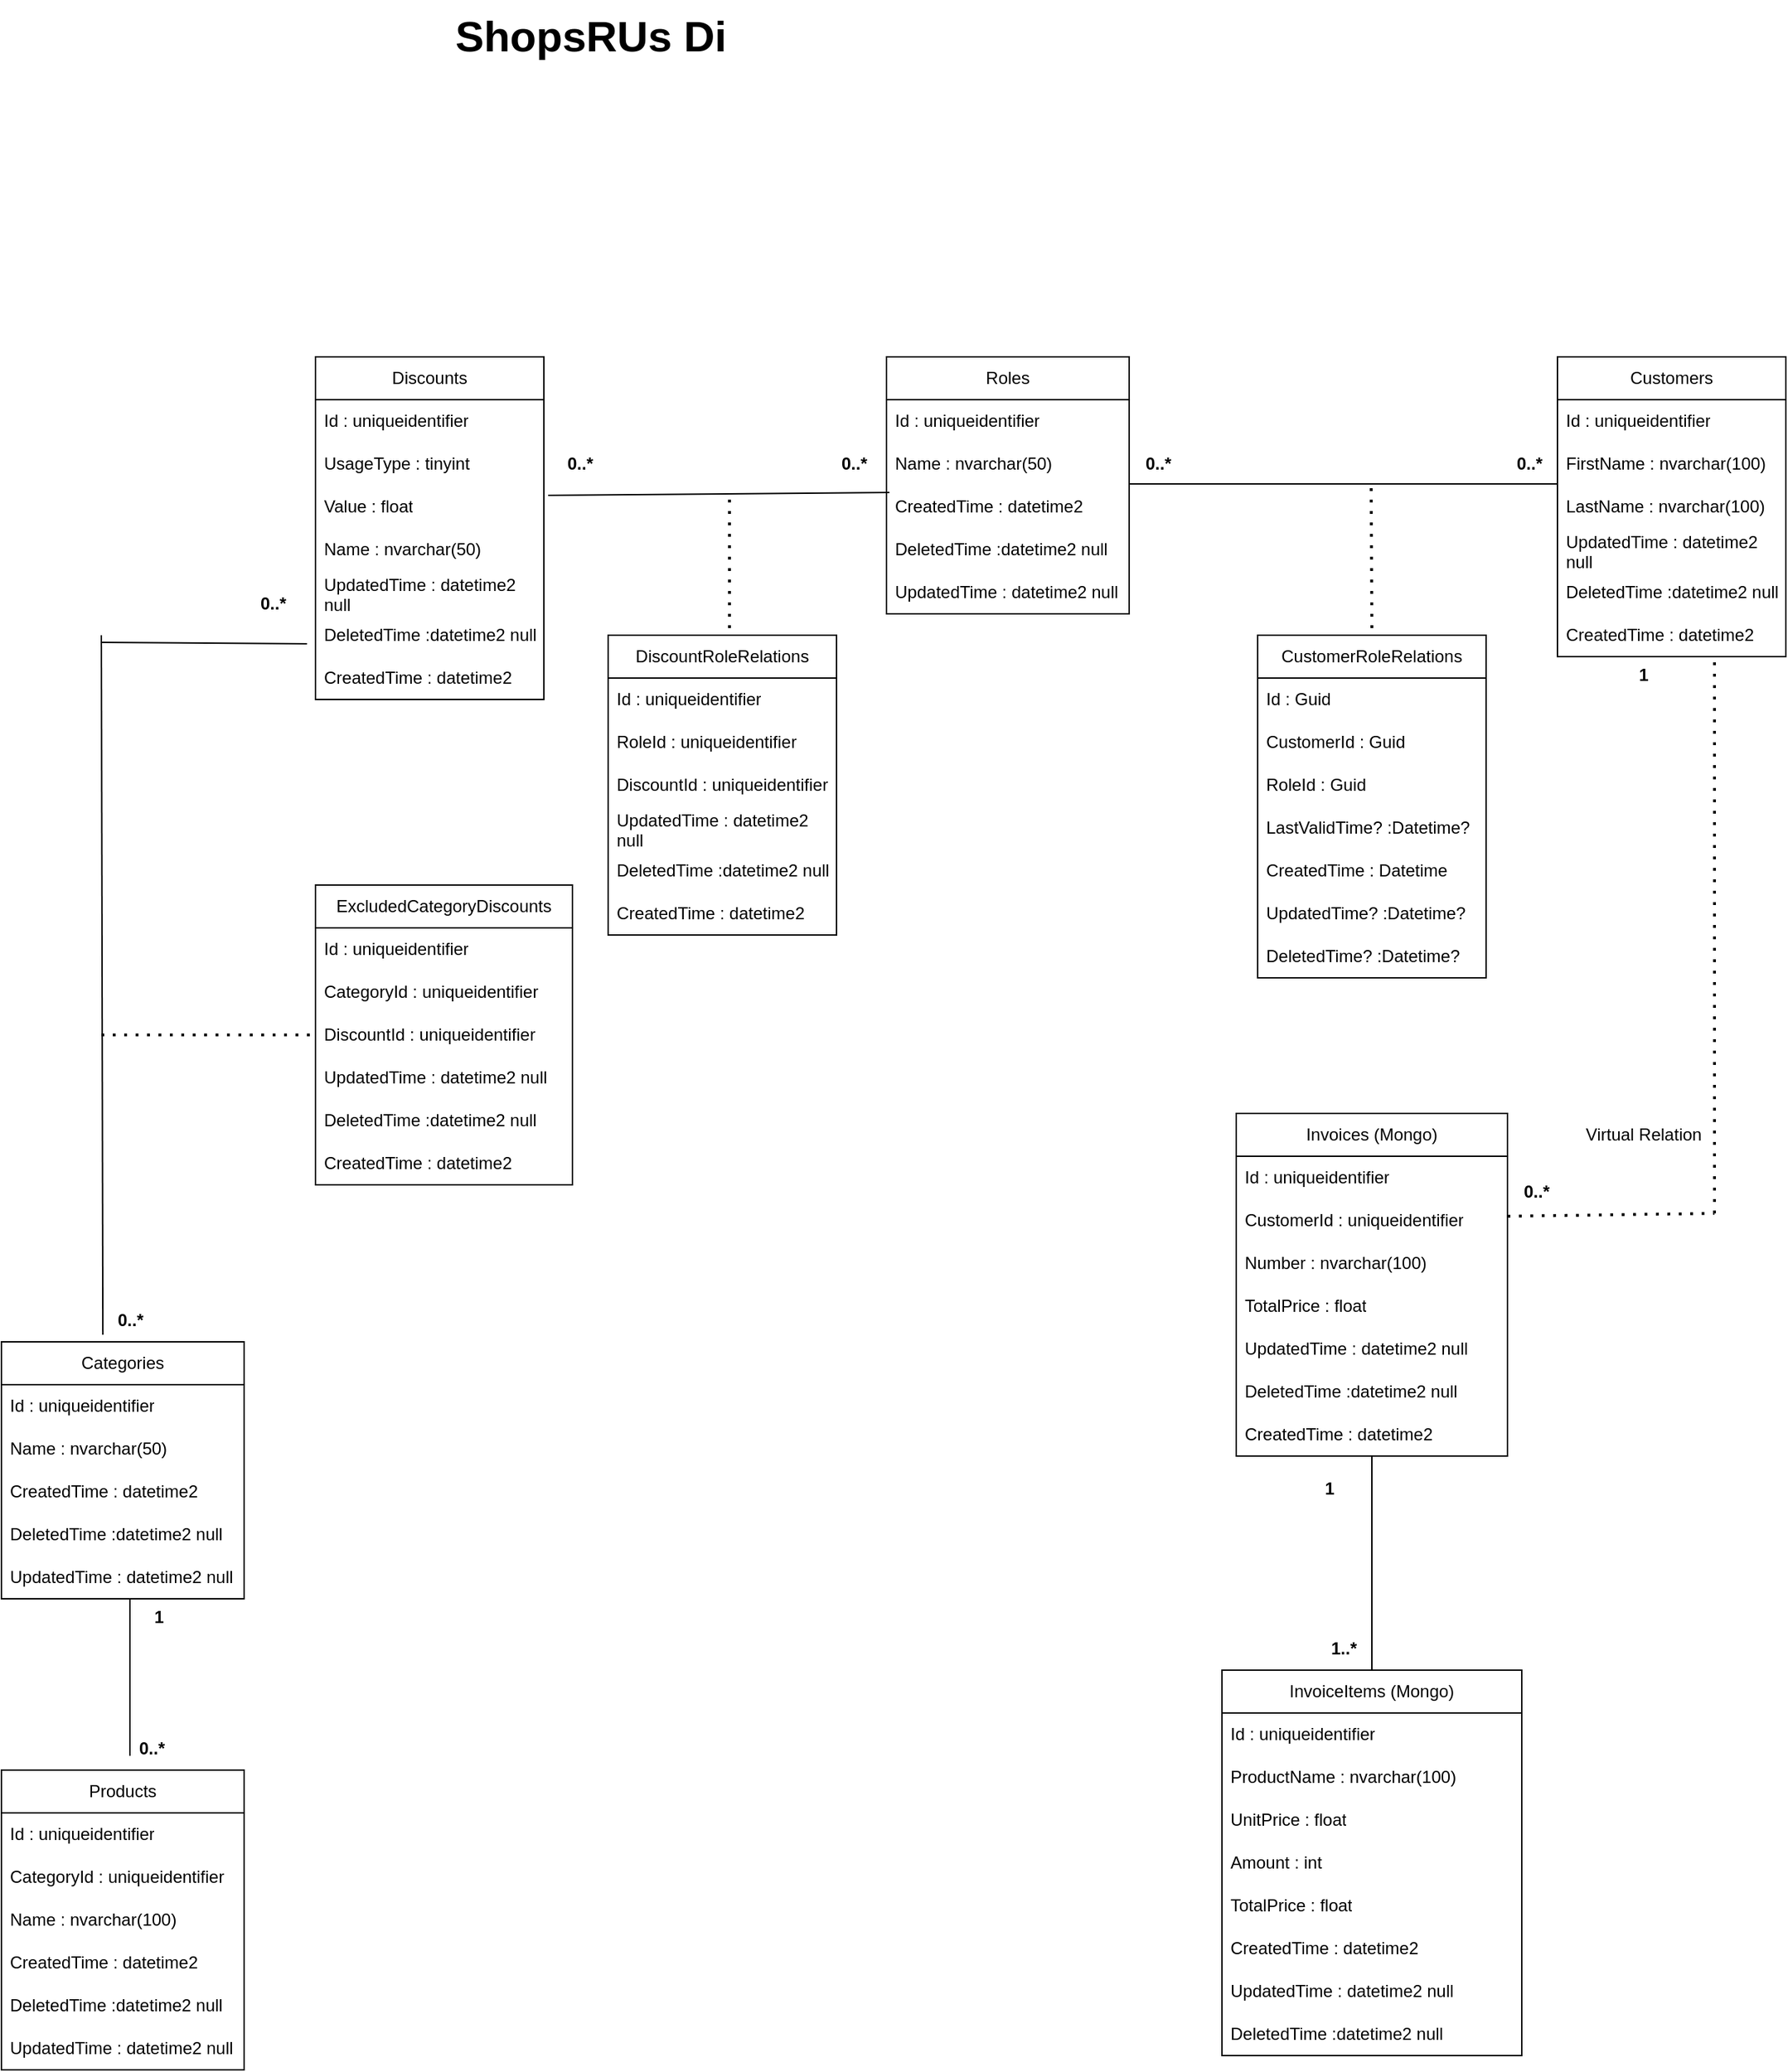 <mxfile version="22.1.4" type="device">
  <diagram name="Sayfa -1" id="7qxXztBGcV34k3pvfBL3">
    <mxGraphModel dx="2261" dy="750" grid="1" gridSize="10" guides="1" tooltips="1" connect="1" arrows="1" fold="1" page="1" pageScale="1" pageWidth="827" pageHeight="1169" math="0" shadow="0">
      <root>
        <mxCell id="0" />
        <mxCell id="1" parent="0" />
        <mxCell id="mPeZ0wH-B78tG0vEsMiY-11" value="Roles" style="swimlane;fontStyle=0;childLayout=stackLayout;horizontal=1;startSize=30;horizontalStack=0;resizeParent=1;resizeParentMax=0;resizeLast=0;collapsible=1;marginBottom=0;whiteSpace=wrap;html=1;" parent="1" vertex="1">
          <mxGeometry x="470" y="290" width="170" height="180" as="geometry" />
        </mxCell>
        <mxCell id="mPeZ0wH-B78tG0vEsMiY-12" value="Id : uniqueidentifier" style="text;strokeColor=none;fillColor=none;align=left;verticalAlign=middle;spacingLeft=4;spacingRight=4;overflow=hidden;points=[[0,0.5],[1,0.5]];portConstraint=eastwest;rotatable=0;whiteSpace=wrap;html=1;" parent="mPeZ0wH-B78tG0vEsMiY-11" vertex="1">
          <mxGeometry y="30" width="170" height="30" as="geometry" />
        </mxCell>
        <mxCell id="mPeZ0wH-B78tG0vEsMiY-16" value="Name : nvarchar(50)" style="text;strokeColor=none;fillColor=none;align=left;verticalAlign=middle;spacingLeft=4;spacingRight=4;overflow=hidden;points=[[0,0.5],[1,0.5]];portConstraint=eastwest;rotatable=0;whiteSpace=wrap;html=1;" parent="mPeZ0wH-B78tG0vEsMiY-11" vertex="1">
          <mxGeometry y="60" width="170" height="30" as="geometry" />
        </mxCell>
        <mxCell id="mPeZ0wH-B78tG0vEsMiY-35" value="CreatedTime :&amp;nbsp;datetime2" style="text;strokeColor=none;fillColor=none;align=left;verticalAlign=middle;spacingLeft=4;spacingRight=4;overflow=hidden;points=[[0,0.5],[1,0.5]];portConstraint=eastwest;rotatable=0;whiteSpace=wrap;html=1;" parent="mPeZ0wH-B78tG0vEsMiY-11" vertex="1">
          <mxGeometry y="90" width="170" height="30" as="geometry" />
        </mxCell>
        <mxCell id="mPeZ0wH-B78tG0vEsMiY-37" value="DeletedTime :datetime2 null" style="text;strokeColor=none;fillColor=none;align=left;verticalAlign=middle;spacingLeft=4;spacingRight=4;overflow=hidden;points=[[0,0.5],[1,0.5]];portConstraint=eastwest;rotatable=0;whiteSpace=wrap;html=1;" parent="mPeZ0wH-B78tG0vEsMiY-11" vertex="1">
          <mxGeometry y="120" width="170" height="30" as="geometry" />
        </mxCell>
        <mxCell id="mPeZ0wH-B78tG0vEsMiY-36" value="UpdatedTime :&amp;nbsp;datetime2 null" style="text;strokeColor=none;fillColor=none;align=left;verticalAlign=middle;spacingLeft=4;spacingRight=4;overflow=hidden;points=[[0,0.5],[1,0.5]];portConstraint=eastwest;rotatable=0;whiteSpace=wrap;html=1;" parent="mPeZ0wH-B78tG0vEsMiY-11" vertex="1">
          <mxGeometry y="150" width="170" height="30" as="geometry" />
        </mxCell>
        <mxCell id="mPeZ0wH-B78tG0vEsMiY-24" value="CustomerRoleRelations" style="swimlane;fontStyle=0;childLayout=stackLayout;horizontal=1;startSize=30;horizontalStack=0;resizeParent=1;resizeParentMax=0;resizeLast=0;collapsible=1;marginBottom=0;whiteSpace=wrap;html=1;" parent="1" vertex="1">
          <mxGeometry x="730" y="485" width="160" height="240" as="geometry" />
        </mxCell>
        <mxCell id="mPeZ0wH-B78tG0vEsMiY-25" value="Id : Guid" style="text;strokeColor=none;fillColor=none;align=left;verticalAlign=middle;spacingLeft=4;spacingRight=4;overflow=hidden;points=[[0,0.5],[1,0.5]];portConstraint=eastwest;rotatable=0;whiteSpace=wrap;html=1;" parent="mPeZ0wH-B78tG0vEsMiY-24" vertex="1">
          <mxGeometry y="30" width="160" height="30" as="geometry" />
        </mxCell>
        <mxCell id="mPeZ0wH-B78tG0vEsMiY-26" value="CustomerId : Guid" style="text;strokeColor=none;fillColor=none;align=left;verticalAlign=middle;spacingLeft=4;spacingRight=4;overflow=hidden;points=[[0,0.5],[1,0.5]];portConstraint=eastwest;rotatable=0;whiteSpace=wrap;html=1;" parent="mPeZ0wH-B78tG0vEsMiY-24" vertex="1">
          <mxGeometry y="60" width="160" height="30" as="geometry" />
        </mxCell>
        <mxCell id="mPeZ0wH-B78tG0vEsMiY-30" value="RoleId : Guid" style="text;strokeColor=none;fillColor=none;align=left;verticalAlign=middle;spacingLeft=4;spacingRight=4;overflow=hidden;points=[[0,0.5],[1,0.5]];portConstraint=eastwest;rotatable=0;whiteSpace=wrap;html=1;" parent="mPeZ0wH-B78tG0vEsMiY-24" vertex="1">
          <mxGeometry y="90" width="160" height="30" as="geometry" />
        </mxCell>
        <mxCell id="mPeZ0wH-B78tG0vEsMiY-31" value="LastValidTime? :Datetime?" style="text;strokeColor=none;fillColor=none;align=left;verticalAlign=middle;spacingLeft=4;spacingRight=4;overflow=hidden;points=[[0,0.5],[1,0.5]];portConstraint=eastwest;rotatable=0;whiteSpace=wrap;html=1;" parent="mPeZ0wH-B78tG0vEsMiY-24" vertex="1">
          <mxGeometry y="120" width="160" height="30" as="geometry" />
        </mxCell>
        <mxCell id="mPeZ0wH-B78tG0vEsMiY-27" value="CreatedTime : Datetime" style="text;strokeColor=none;fillColor=none;align=left;verticalAlign=middle;spacingLeft=4;spacingRight=4;overflow=hidden;points=[[0,0.5],[1,0.5]];portConstraint=eastwest;rotatable=0;whiteSpace=wrap;html=1;" parent="mPeZ0wH-B78tG0vEsMiY-24" vertex="1">
          <mxGeometry y="150" width="160" height="30" as="geometry" />
        </mxCell>
        <mxCell id="mPeZ0wH-B78tG0vEsMiY-28" value="UpdatedTime? :Datetime?" style="text;strokeColor=none;fillColor=none;align=left;verticalAlign=middle;spacingLeft=4;spacingRight=4;overflow=hidden;points=[[0,0.5],[1,0.5]];portConstraint=eastwest;rotatable=0;whiteSpace=wrap;html=1;" parent="mPeZ0wH-B78tG0vEsMiY-24" vertex="1">
          <mxGeometry y="180" width="160" height="30" as="geometry" />
        </mxCell>
        <mxCell id="mPeZ0wH-B78tG0vEsMiY-29" value="DeletedTime? :Datetime?" style="text;strokeColor=none;fillColor=none;align=left;verticalAlign=middle;spacingLeft=4;spacingRight=4;overflow=hidden;points=[[0,0.5],[1,0.5]];portConstraint=eastwest;rotatable=0;whiteSpace=wrap;html=1;" parent="mPeZ0wH-B78tG0vEsMiY-24" vertex="1">
          <mxGeometry y="210" width="160" height="30" as="geometry" />
        </mxCell>
        <mxCell id="mPeZ0wH-B78tG0vEsMiY-56" value="Customers" style="swimlane;fontStyle=0;childLayout=stackLayout;horizontal=1;startSize=30;horizontalStack=0;resizeParent=1;resizeParentMax=0;resizeLast=0;collapsible=1;marginBottom=0;whiteSpace=wrap;html=1;" parent="1" vertex="1">
          <mxGeometry x="940" y="290" width="160" height="210" as="geometry" />
        </mxCell>
        <mxCell id="mPeZ0wH-B78tG0vEsMiY-57" value="Id : uniqueidentifier" style="text;strokeColor=none;fillColor=none;align=left;verticalAlign=middle;spacingLeft=4;spacingRight=4;overflow=hidden;points=[[0,0.5],[1,0.5]];portConstraint=eastwest;rotatable=0;whiteSpace=wrap;html=1;" parent="mPeZ0wH-B78tG0vEsMiY-56" vertex="1">
          <mxGeometry y="30" width="160" height="30" as="geometry" />
        </mxCell>
        <mxCell id="mPeZ0wH-B78tG0vEsMiY-61" value="FirstName : nvarchar(100)" style="text;strokeColor=none;fillColor=none;align=left;verticalAlign=middle;spacingLeft=4;spacingRight=4;overflow=hidden;points=[[0,0.5],[1,0.5]];portConstraint=eastwest;rotatable=0;whiteSpace=wrap;html=1;" parent="mPeZ0wH-B78tG0vEsMiY-56" vertex="1">
          <mxGeometry y="60" width="160" height="30" as="geometry" />
        </mxCell>
        <mxCell id="mPeZ0wH-B78tG0vEsMiY-68" value="LastName : nvarchar(100)" style="text;strokeColor=none;fillColor=none;align=left;verticalAlign=middle;spacingLeft=4;spacingRight=4;overflow=hidden;points=[[0,0.5],[1,0.5]];portConstraint=eastwest;rotatable=0;whiteSpace=wrap;html=1;" parent="mPeZ0wH-B78tG0vEsMiY-56" vertex="1">
          <mxGeometry y="90" width="160" height="30" as="geometry" />
        </mxCell>
        <mxCell id="mPeZ0wH-B78tG0vEsMiY-58" value="UpdatedTime :&amp;nbsp;datetime2 null" style="text;strokeColor=none;fillColor=none;align=left;verticalAlign=middle;spacingLeft=4;spacingRight=4;overflow=hidden;points=[[0,0.5],[1,0.5]];portConstraint=eastwest;rotatable=0;whiteSpace=wrap;html=1;" parent="mPeZ0wH-B78tG0vEsMiY-56" vertex="1">
          <mxGeometry y="120" width="160" height="30" as="geometry" />
        </mxCell>
        <mxCell id="mPeZ0wH-B78tG0vEsMiY-59" value="DeletedTime :datetime2 null" style="text;strokeColor=none;fillColor=none;align=left;verticalAlign=middle;spacingLeft=4;spacingRight=4;overflow=hidden;points=[[0,0.5],[1,0.5]];portConstraint=eastwest;rotatable=0;whiteSpace=wrap;html=1;" parent="mPeZ0wH-B78tG0vEsMiY-56" vertex="1">
          <mxGeometry y="150" width="160" height="30" as="geometry" />
        </mxCell>
        <mxCell id="mPeZ0wH-B78tG0vEsMiY-60" value="CreatedTime :&amp;nbsp;datetime2" style="text;strokeColor=none;fillColor=none;align=left;verticalAlign=middle;spacingLeft=4;spacingRight=4;overflow=hidden;points=[[0,0.5],[1,0.5]];portConstraint=eastwest;rotatable=0;whiteSpace=wrap;html=1;" parent="mPeZ0wH-B78tG0vEsMiY-56" vertex="1">
          <mxGeometry y="180" width="160" height="30" as="geometry" />
        </mxCell>
        <mxCell id="mPeZ0wH-B78tG0vEsMiY-74" value="Discounts" style="swimlane;fontStyle=0;childLayout=stackLayout;horizontal=1;startSize=30;horizontalStack=0;resizeParent=1;resizeParentMax=0;resizeLast=0;collapsible=1;marginBottom=0;whiteSpace=wrap;html=1;" parent="1" vertex="1">
          <mxGeometry x="70" y="290" width="160" height="240" as="geometry" />
        </mxCell>
        <mxCell id="mPeZ0wH-B78tG0vEsMiY-75" value="Id : uniqueidentifier" style="text;strokeColor=none;fillColor=none;align=left;verticalAlign=middle;spacingLeft=4;spacingRight=4;overflow=hidden;points=[[0,0.5],[1,0.5]];portConstraint=eastwest;rotatable=0;whiteSpace=wrap;html=1;" parent="mPeZ0wH-B78tG0vEsMiY-74" vertex="1">
          <mxGeometry y="30" width="160" height="30" as="geometry" />
        </mxCell>
        <mxCell id="mPeZ0wH-B78tG0vEsMiY-102" value="UsageType :&amp;nbsp;tinyint" style="text;strokeColor=none;fillColor=none;align=left;verticalAlign=middle;spacingLeft=4;spacingRight=4;overflow=hidden;points=[[0,0.5],[1,0.5]];portConstraint=eastwest;rotatable=0;whiteSpace=wrap;html=1;" parent="mPeZ0wH-B78tG0vEsMiY-74" vertex="1">
          <mxGeometry y="60" width="160" height="30" as="geometry" />
        </mxCell>
        <mxCell id="mPeZ0wH-B78tG0vEsMiY-103" value="Value :&amp;nbsp;float" style="text;strokeColor=none;fillColor=none;align=left;verticalAlign=middle;spacingLeft=4;spacingRight=4;overflow=hidden;points=[[0,0.5],[1,0.5]];portConstraint=eastwest;rotatable=0;whiteSpace=wrap;html=1;" parent="mPeZ0wH-B78tG0vEsMiY-74" vertex="1">
          <mxGeometry y="90" width="160" height="30" as="geometry" />
        </mxCell>
        <mxCell id="mPeZ0wH-B78tG0vEsMiY-79" value="Name : nvarchar(50)" style="text;strokeColor=none;fillColor=none;align=left;verticalAlign=middle;spacingLeft=4;spacingRight=4;overflow=hidden;points=[[0,0.5],[1,0.5]];portConstraint=eastwest;rotatable=0;whiteSpace=wrap;html=1;" parent="mPeZ0wH-B78tG0vEsMiY-74" vertex="1">
          <mxGeometry y="120" width="160" height="30" as="geometry" />
        </mxCell>
        <mxCell id="mPeZ0wH-B78tG0vEsMiY-76" value="UpdatedTime :&amp;nbsp;datetime2 null" style="text;strokeColor=none;fillColor=none;align=left;verticalAlign=middle;spacingLeft=4;spacingRight=4;overflow=hidden;points=[[0,0.5],[1,0.5]];portConstraint=eastwest;rotatable=0;whiteSpace=wrap;html=1;" parent="mPeZ0wH-B78tG0vEsMiY-74" vertex="1">
          <mxGeometry y="150" width="160" height="30" as="geometry" />
        </mxCell>
        <mxCell id="mPeZ0wH-B78tG0vEsMiY-77" value="DeletedTime :datetime2 null" style="text;strokeColor=none;fillColor=none;align=left;verticalAlign=middle;spacingLeft=4;spacingRight=4;overflow=hidden;points=[[0,0.5],[1,0.5]];portConstraint=eastwest;rotatable=0;whiteSpace=wrap;html=1;" parent="mPeZ0wH-B78tG0vEsMiY-74" vertex="1">
          <mxGeometry y="180" width="160" height="30" as="geometry" />
        </mxCell>
        <mxCell id="mPeZ0wH-B78tG0vEsMiY-78" value="CreatedTime :&amp;nbsp;datetime2" style="text;strokeColor=none;fillColor=none;align=left;verticalAlign=middle;spacingLeft=4;spacingRight=4;overflow=hidden;points=[[0,0.5],[1,0.5]];portConstraint=eastwest;rotatable=0;whiteSpace=wrap;html=1;" parent="mPeZ0wH-B78tG0vEsMiY-74" vertex="1">
          <mxGeometry y="210" width="160" height="30" as="geometry" />
        </mxCell>
        <mxCell id="mPeZ0wH-B78tG0vEsMiY-80" value="DiscountRoleRelations" style="swimlane;fontStyle=0;childLayout=stackLayout;horizontal=1;startSize=30;horizontalStack=0;resizeParent=1;resizeParentMax=0;resizeLast=0;collapsible=1;marginBottom=0;whiteSpace=wrap;html=1;" parent="1" vertex="1">
          <mxGeometry x="275" y="485" width="160" height="210" as="geometry" />
        </mxCell>
        <mxCell id="mPeZ0wH-B78tG0vEsMiY-81" value="Id : uniqueidentifier" style="text;strokeColor=none;fillColor=none;align=left;verticalAlign=middle;spacingLeft=4;spacingRight=4;overflow=hidden;points=[[0,0.5],[1,0.5]];portConstraint=eastwest;rotatable=0;whiteSpace=wrap;html=1;" parent="mPeZ0wH-B78tG0vEsMiY-80" vertex="1">
          <mxGeometry y="30" width="160" height="30" as="geometry" />
        </mxCell>
        <mxCell id="mPeZ0wH-B78tG0vEsMiY-82" value="RoleId : uniqueidentifier" style="text;strokeColor=none;fillColor=none;align=left;verticalAlign=middle;spacingLeft=4;spacingRight=4;overflow=hidden;points=[[0,0.5],[1,0.5]];portConstraint=eastwest;rotatable=0;whiteSpace=wrap;html=1;" parent="mPeZ0wH-B78tG0vEsMiY-80" vertex="1">
          <mxGeometry y="60" width="160" height="30" as="geometry" />
        </mxCell>
        <mxCell id="mPeZ0wH-B78tG0vEsMiY-86" value="DiscountId : uniqueidentifier" style="text;strokeColor=none;fillColor=none;align=left;verticalAlign=middle;spacingLeft=4;spacingRight=4;overflow=hidden;points=[[0,0.5],[1,0.5]];portConstraint=eastwest;rotatable=0;whiteSpace=wrap;html=1;" parent="mPeZ0wH-B78tG0vEsMiY-80" vertex="1">
          <mxGeometry y="90" width="160" height="30" as="geometry" />
        </mxCell>
        <mxCell id="mPeZ0wH-B78tG0vEsMiY-83" value="UpdatedTime :&amp;nbsp;datetime2 null" style="text;strokeColor=none;fillColor=none;align=left;verticalAlign=middle;spacingLeft=4;spacingRight=4;overflow=hidden;points=[[0,0.5],[1,0.5]];portConstraint=eastwest;rotatable=0;whiteSpace=wrap;html=1;" parent="mPeZ0wH-B78tG0vEsMiY-80" vertex="1">
          <mxGeometry y="120" width="160" height="30" as="geometry" />
        </mxCell>
        <mxCell id="mPeZ0wH-B78tG0vEsMiY-84" value="DeletedTime :datetime2 null" style="text;strokeColor=none;fillColor=none;align=left;verticalAlign=middle;spacingLeft=4;spacingRight=4;overflow=hidden;points=[[0,0.5],[1,0.5]];portConstraint=eastwest;rotatable=0;whiteSpace=wrap;html=1;" parent="mPeZ0wH-B78tG0vEsMiY-80" vertex="1">
          <mxGeometry y="150" width="160" height="30" as="geometry" />
        </mxCell>
        <mxCell id="mPeZ0wH-B78tG0vEsMiY-85" value="CreatedTime :&amp;nbsp;datetime2" style="text;strokeColor=none;fillColor=none;align=left;verticalAlign=middle;spacingLeft=4;spacingRight=4;overflow=hidden;points=[[0,0.5],[1,0.5]];portConstraint=eastwest;rotatable=0;whiteSpace=wrap;html=1;" parent="mPeZ0wH-B78tG0vEsMiY-80" vertex="1">
          <mxGeometry y="180" width="160" height="30" as="geometry" />
        </mxCell>
        <mxCell id="mPeZ0wH-B78tG0vEsMiY-89" value="" style="endArrow=none;html=1;rounded=0;exitX=1.019;exitY=0.233;exitDx=0;exitDy=0;entryX=0.012;entryY=0.167;entryDx=0;entryDy=0;entryPerimeter=0;exitPerimeter=0;" parent="1" source="mPeZ0wH-B78tG0vEsMiY-103" target="mPeZ0wH-B78tG0vEsMiY-35" edge="1">
          <mxGeometry width="50" height="50" relative="1" as="geometry">
            <mxPoint x="720" y="550" as="sourcePoint" />
            <mxPoint x="770" y="500" as="targetPoint" />
          </mxGeometry>
        </mxCell>
        <mxCell id="mPeZ0wH-B78tG0vEsMiY-90" value="&lt;b&gt;0..*&lt;/b&gt;" style="text;html=1;align=center;verticalAlign=middle;resizable=0;points=[];autosize=1;strokeColor=none;fillColor=none;" parent="1" vertex="1">
          <mxGeometry x="235" y="350" width="40" height="30" as="geometry" />
        </mxCell>
        <mxCell id="mPeZ0wH-B78tG0vEsMiY-91" value="&lt;b&gt;0..*&lt;/b&gt;" style="text;html=1;align=center;verticalAlign=middle;resizable=0;points=[];autosize=1;strokeColor=none;fillColor=none;" parent="1" vertex="1">
          <mxGeometry x="427" y="350" width="40" height="30" as="geometry" />
        </mxCell>
        <mxCell id="mPeZ0wH-B78tG0vEsMiY-92" value="" style="endArrow=none;dashed=1;html=1;dashPattern=1 3;strokeWidth=2;rounded=0;" parent="1" edge="1">
          <mxGeometry width="50" height="50" relative="1" as="geometry">
            <mxPoint x="360" y="480" as="sourcePoint" />
            <mxPoint x="360" y="390" as="targetPoint" />
          </mxGeometry>
        </mxCell>
        <mxCell id="mPeZ0wH-B78tG0vEsMiY-93" value="" style="endArrow=none;html=1;rounded=0;exitX=1.013;exitY=0.1;exitDx=0;exitDy=0;exitPerimeter=0;entryX=0;entryY=-0.033;entryDx=0;entryDy=0;entryPerimeter=0;" parent="1" target="mPeZ0wH-B78tG0vEsMiY-68" edge="1">
          <mxGeometry width="50" height="50" relative="1" as="geometry">
            <mxPoint x="640" y="379" as="sourcePoint" />
            <mxPoint x="930" y="379" as="targetPoint" />
          </mxGeometry>
        </mxCell>
        <mxCell id="mPeZ0wH-B78tG0vEsMiY-94" value="&lt;b&gt;0..*&lt;/b&gt;" style="text;html=1;align=center;verticalAlign=middle;resizable=0;points=[];autosize=1;strokeColor=none;fillColor=none;" parent="1" vertex="1">
          <mxGeometry x="640" y="350" width="40" height="30" as="geometry" />
        </mxCell>
        <mxCell id="mPeZ0wH-B78tG0vEsMiY-95" value="&lt;b&gt;0..*&lt;/b&gt;" style="text;html=1;align=center;verticalAlign=middle;resizable=0;points=[];autosize=1;strokeColor=none;fillColor=none;" parent="1" vertex="1">
          <mxGeometry x="900" y="350" width="40" height="30" as="geometry" />
        </mxCell>
        <mxCell id="mPeZ0wH-B78tG0vEsMiY-96" value="" style="endArrow=none;dashed=1;html=1;dashPattern=1 3;strokeWidth=2;rounded=0;" parent="1" edge="1">
          <mxGeometry width="50" height="50" relative="1" as="geometry">
            <mxPoint x="810" y="480" as="sourcePoint" />
            <mxPoint x="809.5" y="380" as="targetPoint" />
          </mxGeometry>
        </mxCell>
        <mxCell id="mPeZ0wH-B78tG0vEsMiY-104" value="Invoices (Mongo)" style="swimlane;fontStyle=0;childLayout=stackLayout;horizontal=1;startSize=30;horizontalStack=0;resizeParent=1;resizeParentMax=0;resizeLast=0;collapsible=1;marginBottom=0;whiteSpace=wrap;html=1;" parent="1" vertex="1">
          <mxGeometry x="715" y="820" width="190" height="240" as="geometry">
            <mxRectangle x="730" y="800" width="80" height="30" as="alternateBounds" />
          </mxGeometry>
        </mxCell>
        <mxCell id="mPeZ0wH-B78tG0vEsMiY-105" value="Id : uniqueidentifier" style="text;strokeColor=none;fillColor=none;align=left;verticalAlign=middle;spacingLeft=4;spacingRight=4;overflow=hidden;points=[[0,0.5],[1,0.5]];portConstraint=eastwest;rotatable=0;whiteSpace=wrap;html=1;" parent="mPeZ0wH-B78tG0vEsMiY-104" vertex="1">
          <mxGeometry y="30" width="190" height="30" as="geometry" />
        </mxCell>
        <mxCell id="mPeZ0wH-B78tG0vEsMiY-132" value="CustomerId : uniqueidentifier" style="text;strokeColor=none;fillColor=none;align=left;verticalAlign=middle;spacingLeft=4;spacingRight=4;overflow=hidden;points=[[0,0.5],[1,0.5]];portConstraint=eastwest;rotatable=0;whiteSpace=wrap;html=1;" parent="mPeZ0wH-B78tG0vEsMiY-104" vertex="1">
          <mxGeometry y="60" width="190" height="30" as="geometry" />
        </mxCell>
        <mxCell id="mPeZ0wH-B78tG0vEsMiY-109" value="Number : nvarchar(100)" style="text;strokeColor=none;fillColor=none;align=left;verticalAlign=middle;spacingLeft=4;spacingRight=4;overflow=hidden;points=[[0,0.5],[1,0.5]];portConstraint=eastwest;rotatable=0;whiteSpace=wrap;html=1;" parent="mPeZ0wH-B78tG0vEsMiY-104" vertex="1">
          <mxGeometry y="90" width="190" height="30" as="geometry" />
        </mxCell>
        <mxCell id="mPeZ0wH-B78tG0vEsMiY-131" value="TotalPrice : float" style="text;strokeColor=none;fillColor=none;align=left;verticalAlign=middle;spacingLeft=4;spacingRight=4;overflow=hidden;points=[[0,0.5],[1,0.5]];portConstraint=eastwest;rotatable=0;whiteSpace=wrap;html=1;" parent="mPeZ0wH-B78tG0vEsMiY-104" vertex="1">
          <mxGeometry y="120" width="190" height="30" as="geometry" />
        </mxCell>
        <mxCell id="mPeZ0wH-B78tG0vEsMiY-106" value="UpdatedTime :&amp;nbsp;datetime2 null" style="text;strokeColor=none;fillColor=none;align=left;verticalAlign=middle;spacingLeft=4;spacingRight=4;overflow=hidden;points=[[0,0.5],[1,0.5]];portConstraint=eastwest;rotatable=0;whiteSpace=wrap;html=1;" parent="mPeZ0wH-B78tG0vEsMiY-104" vertex="1">
          <mxGeometry y="150" width="190" height="30" as="geometry" />
        </mxCell>
        <mxCell id="mPeZ0wH-B78tG0vEsMiY-107" value="DeletedTime :datetime2 null" style="text;strokeColor=none;fillColor=none;align=left;verticalAlign=middle;spacingLeft=4;spacingRight=4;overflow=hidden;points=[[0,0.5],[1,0.5]];portConstraint=eastwest;rotatable=0;whiteSpace=wrap;html=1;" parent="mPeZ0wH-B78tG0vEsMiY-104" vertex="1">
          <mxGeometry y="180" width="190" height="30" as="geometry" />
        </mxCell>
        <mxCell id="mPeZ0wH-B78tG0vEsMiY-108" value="CreatedTime :&amp;nbsp;datetime2" style="text;strokeColor=none;fillColor=none;align=left;verticalAlign=middle;spacingLeft=4;spacingRight=4;overflow=hidden;points=[[0,0.5],[1,0.5]];portConstraint=eastwest;rotatable=0;whiteSpace=wrap;html=1;" parent="mPeZ0wH-B78tG0vEsMiY-104" vertex="1">
          <mxGeometry y="210" width="190" height="30" as="geometry" />
        </mxCell>
        <mxCell id="mPeZ0wH-B78tG0vEsMiY-110" value="InvoiceItems (Mongo)" style="swimlane;fontStyle=0;childLayout=stackLayout;horizontal=1;startSize=30;horizontalStack=0;resizeParent=1;resizeParentMax=0;resizeLast=0;collapsible=1;marginBottom=0;whiteSpace=wrap;html=1;" parent="1" vertex="1">
          <mxGeometry x="705" y="1210" width="210" height="270" as="geometry">
            <mxRectangle x="705" y="1210" width="110" height="30" as="alternateBounds" />
          </mxGeometry>
        </mxCell>
        <mxCell id="mPeZ0wH-B78tG0vEsMiY-111" value="Id : uniqueidentifier" style="text;strokeColor=none;fillColor=none;align=left;verticalAlign=middle;spacingLeft=4;spacingRight=4;overflow=hidden;points=[[0,0.5],[1,0.5]];portConstraint=eastwest;rotatable=0;whiteSpace=wrap;html=1;" parent="mPeZ0wH-B78tG0vEsMiY-110" vertex="1">
          <mxGeometry y="30" width="210" height="30" as="geometry" />
        </mxCell>
        <mxCell id="mPeZ0wH-B78tG0vEsMiY-163" value="ProductName : nvarchar(100)" style="text;strokeColor=none;fillColor=none;align=left;verticalAlign=middle;spacingLeft=4;spacingRight=4;overflow=hidden;points=[[0,0.5],[1,0.5]];portConstraint=eastwest;rotatable=0;whiteSpace=wrap;html=1;" parent="mPeZ0wH-B78tG0vEsMiY-110" vertex="1">
          <mxGeometry y="60" width="210" height="30" as="geometry" />
        </mxCell>
        <mxCell id="mPeZ0wH-B78tG0vEsMiY-113" value="UnitPrice : float" style="text;strokeColor=none;fillColor=none;align=left;verticalAlign=middle;spacingLeft=4;spacingRight=4;overflow=hidden;points=[[0,0.5],[1,0.5]];portConstraint=eastwest;rotatable=0;whiteSpace=wrap;html=1;" parent="mPeZ0wH-B78tG0vEsMiY-110" vertex="1">
          <mxGeometry y="90" width="210" height="30" as="geometry" />
        </mxCell>
        <mxCell id="mPeZ0wH-B78tG0vEsMiY-117" value="Amount : int" style="text;strokeColor=none;fillColor=none;align=left;verticalAlign=middle;spacingLeft=4;spacingRight=4;overflow=hidden;points=[[0,0.5],[1,0.5]];portConstraint=eastwest;rotatable=0;whiteSpace=wrap;html=1;" parent="mPeZ0wH-B78tG0vEsMiY-110" vertex="1">
          <mxGeometry y="120" width="210" height="30" as="geometry" />
        </mxCell>
        <mxCell id="mPeZ0wH-B78tG0vEsMiY-162" value="TotalPrice : float" style="text;strokeColor=none;fillColor=none;align=left;verticalAlign=middle;spacingLeft=4;spacingRight=4;overflow=hidden;points=[[0,0.5],[1,0.5]];portConstraint=eastwest;rotatable=0;whiteSpace=wrap;html=1;" parent="mPeZ0wH-B78tG0vEsMiY-110" vertex="1">
          <mxGeometry y="150" width="210" height="30" as="geometry" />
        </mxCell>
        <mxCell id="mPeZ0wH-B78tG0vEsMiY-115" value="CreatedTime :&amp;nbsp;datetime2" style="text;strokeColor=none;fillColor=none;align=left;verticalAlign=middle;spacingLeft=4;spacingRight=4;overflow=hidden;points=[[0,0.5],[1,0.5]];portConstraint=eastwest;rotatable=0;whiteSpace=wrap;html=1;" parent="mPeZ0wH-B78tG0vEsMiY-110" vertex="1">
          <mxGeometry y="180" width="210" height="30" as="geometry" />
        </mxCell>
        <mxCell id="mPeZ0wH-B78tG0vEsMiY-116" value="UpdatedTime :&amp;nbsp;datetime2 null" style="text;strokeColor=none;fillColor=none;align=left;verticalAlign=middle;spacingLeft=4;spacingRight=4;overflow=hidden;points=[[0,0.5],[1,0.5]];portConstraint=eastwest;rotatable=0;whiteSpace=wrap;html=1;" parent="mPeZ0wH-B78tG0vEsMiY-110" vertex="1">
          <mxGeometry y="210" width="210" height="30" as="geometry" />
        </mxCell>
        <mxCell id="mPeZ0wH-B78tG0vEsMiY-114" value="DeletedTime :datetime2 null" style="text;strokeColor=none;fillColor=none;align=left;verticalAlign=middle;spacingLeft=4;spacingRight=4;overflow=hidden;points=[[0,0.5],[1,0.5]];portConstraint=eastwest;rotatable=0;whiteSpace=wrap;html=1;" parent="mPeZ0wH-B78tG0vEsMiY-110" vertex="1">
          <mxGeometry y="240" width="210" height="30" as="geometry" />
        </mxCell>
        <mxCell id="mPeZ0wH-B78tG0vEsMiY-119" value="ExcludedCategoryDiscounts" style="swimlane;fontStyle=0;childLayout=stackLayout;horizontal=1;startSize=30;horizontalStack=0;resizeParent=1;resizeParentMax=0;resizeLast=0;collapsible=1;marginBottom=0;whiteSpace=wrap;html=1;" parent="1" vertex="1">
          <mxGeometry x="70" y="660" width="180" height="210" as="geometry" />
        </mxCell>
        <mxCell id="mPeZ0wH-B78tG0vEsMiY-120" value="Id : uniqueidentifier" style="text;strokeColor=none;fillColor=none;align=left;verticalAlign=middle;spacingLeft=4;spacingRight=4;overflow=hidden;points=[[0,0.5],[1,0.5]];portConstraint=eastwest;rotatable=0;whiteSpace=wrap;html=1;" parent="mPeZ0wH-B78tG0vEsMiY-119" vertex="1">
          <mxGeometry y="30" width="180" height="30" as="geometry" />
        </mxCell>
        <mxCell id="mPeZ0wH-B78tG0vEsMiY-121" value="CategoryId : uniqueidentifier" style="text;strokeColor=none;fillColor=none;align=left;verticalAlign=middle;spacingLeft=4;spacingRight=4;overflow=hidden;points=[[0,0.5],[1,0.5]];portConstraint=eastwest;rotatable=0;whiteSpace=wrap;html=1;" parent="mPeZ0wH-B78tG0vEsMiY-119" vertex="1">
          <mxGeometry y="60" width="180" height="30" as="geometry" />
        </mxCell>
        <mxCell id="mPeZ0wH-B78tG0vEsMiY-122" value="DiscountId&amp;nbsp;: uniqueidentifier" style="text;strokeColor=none;fillColor=none;align=left;verticalAlign=middle;spacingLeft=4;spacingRight=4;overflow=hidden;points=[[0,0.5],[1,0.5]];portConstraint=eastwest;rotatable=0;whiteSpace=wrap;html=1;" parent="mPeZ0wH-B78tG0vEsMiY-119" vertex="1">
          <mxGeometry y="90" width="180" height="30" as="geometry" />
        </mxCell>
        <mxCell id="mPeZ0wH-B78tG0vEsMiY-124" value="UpdatedTime :&amp;nbsp;datetime2 null" style="text;strokeColor=none;fillColor=none;align=left;verticalAlign=middle;spacingLeft=4;spacingRight=4;overflow=hidden;points=[[0,0.5],[1,0.5]];portConstraint=eastwest;rotatable=0;whiteSpace=wrap;html=1;" parent="mPeZ0wH-B78tG0vEsMiY-119" vertex="1">
          <mxGeometry y="120" width="180" height="30" as="geometry" />
        </mxCell>
        <mxCell id="mPeZ0wH-B78tG0vEsMiY-125" value="DeletedTime :datetime2 null" style="text;strokeColor=none;fillColor=none;align=left;verticalAlign=middle;spacingLeft=4;spacingRight=4;overflow=hidden;points=[[0,0.5],[1,0.5]];portConstraint=eastwest;rotatable=0;whiteSpace=wrap;html=1;" parent="mPeZ0wH-B78tG0vEsMiY-119" vertex="1">
          <mxGeometry y="150" width="180" height="30" as="geometry" />
        </mxCell>
        <mxCell id="mPeZ0wH-B78tG0vEsMiY-126" value="CreatedTime :&amp;nbsp;datetime2" style="text;strokeColor=none;fillColor=none;align=left;verticalAlign=middle;spacingLeft=4;spacingRight=4;overflow=hidden;points=[[0,0.5],[1,0.5]];portConstraint=eastwest;rotatable=0;whiteSpace=wrap;html=1;" parent="mPeZ0wH-B78tG0vEsMiY-119" vertex="1">
          <mxGeometry y="180" width="180" height="30" as="geometry" />
        </mxCell>
        <mxCell id="mPeZ0wH-B78tG0vEsMiY-127" value="" style="endArrow=none;html=1;rounded=0;exitX=0.418;exitY=-0.028;exitDx=0;exitDy=0;exitPerimeter=0;" parent="1" source="mPeZ0wH-B78tG0vEsMiY-140" edge="1">
          <mxGeometry width="50" height="50" relative="1" as="geometry">
            <mxPoint x="-80" y="605" as="sourcePoint" />
            <mxPoint x="-80" y="485" as="targetPoint" />
          </mxGeometry>
        </mxCell>
        <mxCell id="mPeZ0wH-B78tG0vEsMiY-135" value="&lt;b&gt;1&lt;/b&gt;" style="text;html=1;align=center;verticalAlign=middle;resizable=0;points=[];autosize=1;strokeColor=none;fillColor=none;" parent="1" vertex="1">
          <mxGeometry x="985" y="498" width="30" height="30" as="geometry" />
        </mxCell>
        <mxCell id="mPeZ0wH-B78tG0vEsMiY-136" value="&lt;b&gt;0..*&lt;/b&gt;" style="text;html=1;align=center;verticalAlign=middle;resizable=0;points=[];autosize=1;strokeColor=none;fillColor=none;" parent="1" vertex="1">
          <mxGeometry x="905" y="860" width="40" height="30" as="geometry" />
        </mxCell>
        <mxCell id="mPeZ0wH-B78tG0vEsMiY-137" value="" style="endArrow=none;html=1;rounded=0;exitX=0.5;exitY=0;exitDx=0;exitDy=0;" parent="1" source="mPeZ0wH-B78tG0vEsMiY-110" edge="1">
          <mxGeometry width="50" height="50" relative="1" as="geometry">
            <mxPoint x="760" y="1110" as="sourcePoint" />
            <mxPoint x="810" y="1060" as="targetPoint" />
          </mxGeometry>
        </mxCell>
        <mxCell id="mPeZ0wH-B78tG0vEsMiY-138" value="&lt;b&gt;1&lt;/b&gt;" style="text;html=1;align=center;verticalAlign=middle;resizable=0;points=[];autosize=1;strokeColor=none;fillColor=none;" parent="1" vertex="1">
          <mxGeometry x="765" y="1068" width="30" height="30" as="geometry" />
        </mxCell>
        <mxCell id="mPeZ0wH-B78tG0vEsMiY-139" value="&lt;b&gt;1..*&lt;/b&gt;" style="text;html=1;align=center;verticalAlign=middle;resizable=0;points=[];autosize=1;strokeColor=none;fillColor=none;" parent="1" vertex="1">
          <mxGeometry x="770" y="1180" width="40" height="30" as="geometry" />
        </mxCell>
        <mxCell id="mPeZ0wH-B78tG0vEsMiY-140" value="Categories" style="swimlane;fontStyle=0;childLayout=stackLayout;horizontal=1;startSize=30;horizontalStack=0;resizeParent=1;resizeParentMax=0;resizeLast=0;collapsible=1;marginBottom=0;whiteSpace=wrap;html=1;" parent="1" vertex="1">
          <mxGeometry x="-150" y="980" width="170" height="180" as="geometry" />
        </mxCell>
        <mxCell id="mPeZ0wH-B78tG0vEsMiY-141" value="Id : uniqueidentifier" style="text;strokeColor=none;fillColor=none;align=left;verticalAlign=middle;spacingLeft=4;spacingRight=4;overflow=hidden;points=[[0,0.5],[1,0.5]];portConstraint=eastwest;rotatable=0;whiteSpace=wrap;html=1;" parent="mPeZ0wH-B78tG0vEsMiY-140" vertex="1">
          <mxGeometry y="30" width="170" height="30" as="geometry" />
        </mxCell>
        <mxCell id="mPeZ0wH-B78tG0vEsMiY-142" value="Name : nvarchar(50)" style="text;strokeColor=none;fillColor=none;align=left;verticalAlign=middle;spacingLeft=4;spacingRight=4;overflow=hidden;points=[[0,0.5],[1,0.5]];portConstraint=eastwest;rotatable=0;whiteSpace=wrap;html=1;" parent="mPeZ0wH-B78tG0vEsMiY-140" vertex="1">
          <mxGeometry y="60" width="170" height="30" as="geometry" />
        </mxCell>
        <mxCell id="mPeZ0wH-B78tG0vEsMiY-143" value="CreatedTime :&amp;nbsp;datetime2" style="text;strokeColor=none;fillColor=none;align=left;verticalAlign=middle;spacingLeft=4;spacingRight=4;overflow=hidden;points=[[0,0.5],[1,0.5]];portConstraint=eastwest;rotatable=0;whiteSpace=wrap;html=1;" parent="mPeZ0wH-B78tG0vEsMiY-140" vertex="1">
          <mxGeometry y="90" width="170" height="30" as="geometry" />
        </mxCell>
        <mxCell id="mPeZ0wH-B78tG0vEsMiY-144" value="DeletedTime :datetime2 null" style="text;strokeColor=none;fillColor=none;align=left;verticalAlign=middle;spacingLeft=4;spacingRight=4;overflow=hidden;points=[[0,0.5],[1,0.5]];portConstraint=eastwest;rotatable=0;whiteSpace=wrap;html=1;" parent="mPeZ0wH-B78tG0vEsMiY-140" vertex="1">
          <mxGeometry y="120" width="170" height="30" as="geometry" />
        </mxCell>
        <mxCell id="mPeZ0wH-B78tG0vEsMiY-145" value="UpdatedTime :&amp;nbsp;datetime2 null" style="text;strokeColor=none;fillColor=none;align=left;verticalAlign=middle;spacingLeft=4;spacingRight=4;overflow=hidden;points=[[0,0.5],[1,0.5]];portConstraint=eastwest;rotatable=0;whiteSpace=wrap;html=1;" parent="mPeZ0wH-B78tG0vEsMiY-140" vertex="1">
          <mxGeometry y="150" width="170" height="30" as="geometry" />
        </mxCell>
        <mxCell id="mPeZ0wH-B78tG0vEsMiY-147" value="" style="endArrow=none;html=1;rounded=0;entryX=-0.037;entryY=0.7;entryDx=0;entryDy=0;entryPerimeter=0;" parent="1" target="mPeZ0wH-B78tG0vEsMiY-77" edge="1">
          <mxGeometry width="50" height="50" relative="1" as="geometry">
            <mxPoint x="-80" y="490" as="sourcePoint" />
            <mxPoint x="-30" y="440" as="targetPoint" />
          </mxGeometry>
        </mxCell>
        <mxCell id="mPeZ0wH-B78tG0vEsMiY-148" value="&lt;b&gt;0..*&lt;/b&gt;" style="text;html=1;align=center;verticalAlign=middle;resizable=0;points=[];autosize=1;strokeColor=none;fillColor=none;" parent="1" vertex="1">
          <mxGeometry x="20" y="448" width="40" height="30" as="geometry" />
        </mxCell>
        <mxCell id="mPeZ0wH-B78tG0vEsMiY-149" value="&lt;b&gt;0..*&lt;/b&gt;" style="text;html=1;align=center;verticalAlign=middle;resizable=0;points=[];autosize=1;strokeColor=none;fillColor=none;" parent="1" vertex="1">
          <mxGeometry x="-80" y="950" width="40" height="30" as="geometry" />
        </mxCell>
        <mxCell id="mPeZ0wH-B78tG0vEsMiY-150" value="" style="endArrow=none;dashed=1;html=1;dashPattern=1 3;strokeWidth=2;rounded=0;entryX=0;entryY=0.5;entryDx=0;entryDy=0;" parent="1" target="mPeZ0wH-B78tG0vEsMiY-122" edge="1">
          <mxGeometry width="50" height="50" relative="1" as="geometry">
            <mxPoint x="-80" y="765" as="sourcePoint" />
            <mxPoint x="-30" y="710" as="targetPoint" />
          </mxGeometry>
        </mxCell>
        <mxCell id="mPeZ0wH-B78tG0vEsMiY-151" value="Products" style="swimlane;fontStyle=0;childLayout=stackLayout;horizontal=1;startSize=30;horizontalStack=0;resizeParent=1;resizeParentMax=0;resizeLast=0;collapsible=1;marginBottom=0;whiteSpace=wrap;html=1;" parent="1" vertex="1">
          <mxGeometry x="-150" y="1280" width="170" height="210" as="geometry" />
        </mxCell>
        <mxCell id="mPeZ0wH-B78tG0vEsMiY-152" value="Id : uniqueidentifier" style="text;strokeColor=none;fillColor=none;align=left;verticalAlign=middle;spacingLeft=4;spacingRight=4;overflow=hidden;points=[[0,0.5],[1,0.5]];portConstraint=eastwest;rotatable=0;whiteSpace=wrap;html=1;" parent="mPeZ0wH-B78tG0vEsMiY-151" vertex="1">
          <mxGeometry y="30" width="170" height="30" as="geometry" />
        </mxCell>
        <mxCell id="mPeZ0wH-B78tG0vEsMiY-161" value="CategoryId : uniqueidentifier" style="text;strokeColor=none;fillColor=none;align=left;verticalAlign=middle;spacingLeft=4;spacingRight=4;overflow=hidden;points=[[0,0.5],[1,0.5]];portConstraint=eastwest;rotatable=0;whiteSpace=wrap;html=1;" parent="mPeZ0wH-B78tG0vEsMiY-151" vertex="1">
          <mxGeometry y="60" width="170" height="30" as="geometry" />
        </mxCell>
        <mxCell id="mPeZ0wH-B78tG0vEsMiY-153" value="Name : nvarchar(100)" style="text;strokeColor=none;fillColor=none;align=left;verticalAlign=middle;spacingLeft=4;spacingRight=4;overflow=hidden;points=[[0,0.5],[1,0.5]];portConstraint=eastwest;rotatable=0;whiteSpace=wrap;html=1;" parent="mPeZ0wH-B78tG0vEsMiY-151" vertex="1">
          <mxGeometry y="90" width="170" height="30" as="geometry" />
        </mxCell>
        <mxCell id="mPeZ0wH-B78tG0vEsMiY-154" value="CreatedTime :&amp;nbsp;datetime2" style="text;strokeColor=none;fillColor=none;align=left;verticalAlign=middle;spacingLeft=4;spacingRight=4;overflow=hidden;points=[[0,0.5],[1,0.5]];portConstraint=eastwest;rotatable=0;whiteSpace=wrap;html=1;" parent="mPeZ0wH-B78tG0vEsMiY-151" vertex="1">
          <mxGeometry y="120" width="170" height="30" as="geometry" />
        </mxCell>
        <mxCell id="mPeZ0wH-B78tG0vEsMiY-155" value="DeletedTime :datetime2 null" style="text;strokeColor=none;fillColor=none;align=left;verticalAlign=middle;spacingLeft=4;spacingRight=4;overflow=hidden;points=[[0,0.5],[1,0.5]];portConstraint=eastwest;rotatable=0;whiteSpace=wrap;html=1;" parent="mPeZ0wH-B78tG0vEsMiY-151" vertex="1">
          <mxGeometry y="150" width="170" height="30" as="geometry" />
        </mxCell>
        <mxCell id="mPeZ0wH-B78tG0vEsMiY-156" value="UpdatedTime :&amp;nbsp;datetime2 null" style="text;strokeColor=none;fillColor=none;align=left;verticalAlign=middle;spacingLeft=4;spacingRight=4;overflow=hidden;points=[[0,0.5],[1,0.5]];portConstraint=eastwest;rotatable=0;whiteSpace=wrap;html=1;" parent="mPeZ0wH-B78tG0vEsMiY-151" vertex="1">
          <mxGeometry y="180" width="170" height="30" as="geometry" />
        </mxCell>
        <mxCell id="mPeZ0wH-B78tG0vEsMiY-157" value="" style="endArrow=none;html=1;rounded=0;" parent="1" edge="1">
          <mxGeometry width="50" height="50" relative="1" as="geometry">
            <mxPoint x="-60" y="1270" as="sourcePoint" />
            <mxPoint x="-60" y="1160" as="targetPoint" />
          </mxGeometry>
        </mxCell>
        <mxCell id="mPeZ0wH-B78tG0vEsMiY-158" value="&lt;b&gt;1&lt;/b&gt;" style="text;html=1;align=center;verticalAlign=middle;resizable=0;points=[];autosize=1;strokeColor=none;fillColor=none;" parent="1" vertex="1">
          <mxGeometry x="-55" y="1158" width="30" height="30" as="geometry" />
        </mxCell>
        <mxCell id="mPeZ0wH-B78tG0vEsMiY-159" value="&lt;b&gt;0..*&lt;/b&gt;" style="text;html=1;align=center;verticalAlign=middle;resizable=0;points=[];autosize=1;strokeColor=none;fillColor=none;" parent="1" vertex="1">
          <mxGeometry x="-65" y="1250" width="40" height="30" as="geometry" />
        </mxCell>
        <mxCell id="mPeZ0wH-B78tG0vEsMiY-164" value="&lt;b&gt;&lt;font style=&quot;font-size: 30px;&quot;&gt;ShopsRUs Discount Module Database Diagram (UML)&lt;/font&gt;&lt;/b&gt;" style="text;html=1;align=center;verticalAlign=middle;resizable=0;points=[];autosize=1;strokeColor=none;fillColor=none;" parent="1" vertex="1">
          <mxGeometry x="155" y="40" width="790" height="50" as="geometry" />
        </mxCell>
        <mxCell id="dbuuZWye5G4ouxF62vtC-1" value="" style="endArrow=none;dashed=1;html=1;dashPattern=1 3;strokeWidth=2;rounded=0;" parent="1" edge="1">
          <mxGeometry width="50" height="50" relative="1" as="geometry">
            <mxPoint x="1050" y="890" as="sourcePoint" />
            <mxPoint x="1050" y="500" as="targetPoint" />
          </mxGeometry>
        </mxCell>
        <mxCell id="dbuuZWye5G4ouxF62vtC-2" value="" style="endArrow=none;dashed=1;html=1;dashPattern=1 3;strokeWidth=2;rounded=0;exitX=0;exitY=1.067;exitDx=0;exitDy=0;exitPerimeter=0;" parent="1" source="mPeZ0wH-B78tG0vEsMiY-136" edge="1">
          <mxGeometry width="50" height="50" relative="1" as="geometry">
            <mxPoint x="1000" y="940" as="sourcePoint" />
            <mxPoint x="1050" y="890" as="targetPoint" />
          </mxGeometry>
        </mxCell>
        <mxCell id="dbuuZWye5G4ouxF62vtC-3" value="Virtual Relation" style="text;html=1;align=center;verticalAlign=middle;resizable=0;points=[];autosize=1;strokeColor=none;fillColor=none;" parent="1" vertex="1">
          <mxGeometry x="950" y="820" width="100" height="30" as="geometry" />
        </mxCell>
      </root>
    </mxGraphModel>
  </diagram>
</mxfile>

